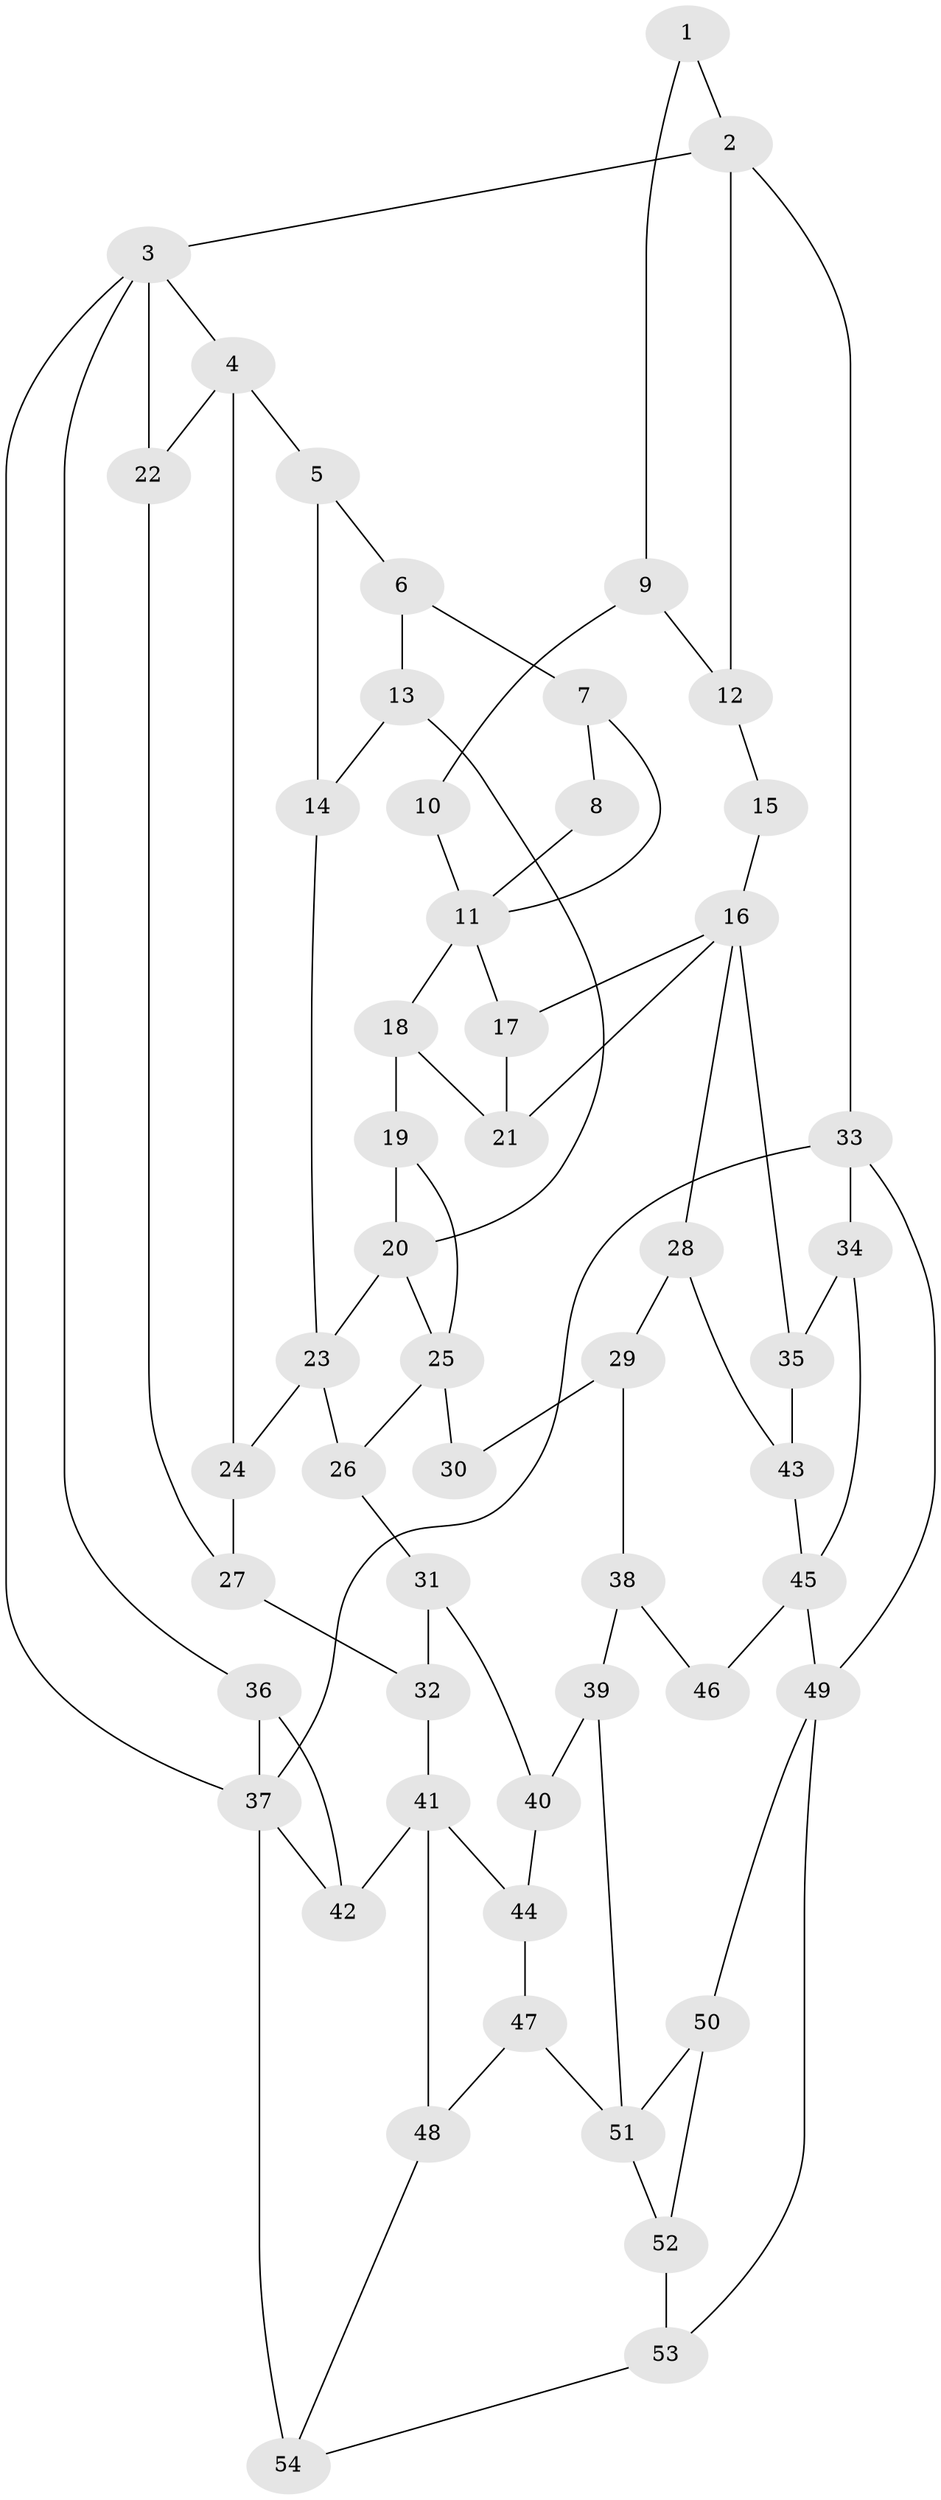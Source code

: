 // original degree distribution, {3: 0.018691588785046728, 6: 0.21495327102803738, 5: 0.5233644859813084, 4: 0.24299065420560748}
// Generated by graph-tools (version 1.1) at 2025/38/03/09/25 02:38:54]
// undirected, 54 vertices, 87 edges
graph export_dot {
graph [start="1"]
  node [color=gray90,style=filled];
  1;
  2;
  3;
  4;
  5;
  6;
  7;
  8;
  9;
  10;
  11;
  12;
  13;
  14;
  15;
  16;
  17;
  18;
  19;
  20;
  21;
  22;
  23;
  24;
  25;
  26;
  27;
  28;
  29;
  30;
  31;
  32;
  33;
  34;
  35;
  36;
  37;
  38;
  39;
  40;
  41;
  42;
  43;
  44;
  45;
  46;
  47;
  48;
  49;
  50;
  51;
  52;
  53;
  54;
  1 -- 2 [weight=1.0];
  1 -- 9 [weight=1.0];
  2 -- 3 [weight=1.0];
  2 -- 12 [weight=1.0];
  2 -- 33 [weight=1.0];
  3 -- 4 [weight=1.0];
  3 -- 22 [weight=2.0];
  3 -- 36 [weight=1.0];
  3 -- 37 [weight=1.0];
  4 -- 5 [weight=2.0];
  4 -- 22 [weight=1.0];
  4 -- 24 [weight=1.0];
  5 -- 6 [weight=2.0];
  5 -- 14 [weight=2.0];
  6 -- 7 [weight=2.0];
  6 -- 13 [weight=1.0];
  7 -- 8 [weight=1.0];
  7 -- 11 [weight=1.0];
  8 -- 11 [weight=1.0];
  9 -- 10 [weight=1.0];
  9 -- 12 [weight=1.0];
  10 -- 11 [weight=2.0];
  11 -- 17 [weight=1.0];
  11 -- 18 [weight=1.0];
  12 -- 15 [weight=1.0];
  13 -- 14 [weight=2.0];
  13 -- 20 [weight=1.0];
  14 -- 23 [weight=2.0];
  15 -- 16 [weight=2.0];
  16 -- 17 [weight=1.0];
  16 -- 21 [weight=1.0];
  16 -- 28 [weight=1.0];
  16 -- 35 [weight=1.0];
  17 -- 21 [weight=1.0];
  18 -- 19 [weight=1.0];
  18 -- 21 [weight=1.0];
  19 -- 20 [weight=1.0];
  19 -- 25 [weight=1.0];
  20 -- 23 [weight=1.0];
  20 -- 25 [weight=1.0];
  22 -- 27 [weight=2.0];
  23 -- 24 [weight=2.0];
  23 -- 26 [weight=1.0];
  24 -- 27 [weight=2.0];
  25 -- 26 [weight=2.0];
  25 -- 30 [weight=2.0];
  26 -- 31 [weight=1.0];
  27 -- 32 [weight=2.0];
  28 -- 29 [weight=1.0];
  28 -- 43 [weight=1.0];
  29 -- 30 [weight=1.0];
  29 -- 38 [weight=1.0];
  31 -- 32 [weight=1.0];
  31 -- 40 [weight=1.0];
  32 -- 41 [weight=2.0];
  33 -- 34 [weight=1.0];
  33 -- 37 [weight=1.0];
  33 -- 49 [weight=1.0];
  34 -- 35 [weight=1.0];
  34 -- 45 [weight=1.0];
  35 -- 43 [weight=1.0];
  36 -- 37 [weight=1.0];
  36 -- 42 [weight=1.0];
  37 -- 42 [weight=1.0];
  37 -- 54 [weight=2.0];
  38 -- 39 [weight=1.0];
  38 -- 46 [weight=1.0];
  39 -- 40 [weight=1.0];
  39 -- 51 [weight=1.0];
  40 -- 44 [weight=1.0];
  41 -- 42 [weight=2.0];
  41 -- 44 [weight=1.0];
  41 -- 48 [weight=1.0];
  43 -- 45 [weight=1.0];
  44 -- 47 [weight=1.0];
  45 -- 46 [weight=2.0];
  45 -- 49 [weight=2.0];
  47 -- 48 [weight=1.0];
  47 -- 51 [weight=1.0];
  48 -- 54 [weight=1.0];
  49 -- 50 [weight=1.0];
  49 -- 53 [weight=1.0];
  50 -- 51 [weight=1.0];
  50 -- 52 [weight=1.0];
  51 -- 52 [weight=1.0];
  52 -- 53 [weight=1.0];
  53 -- 54 [weight=1.0];
}
